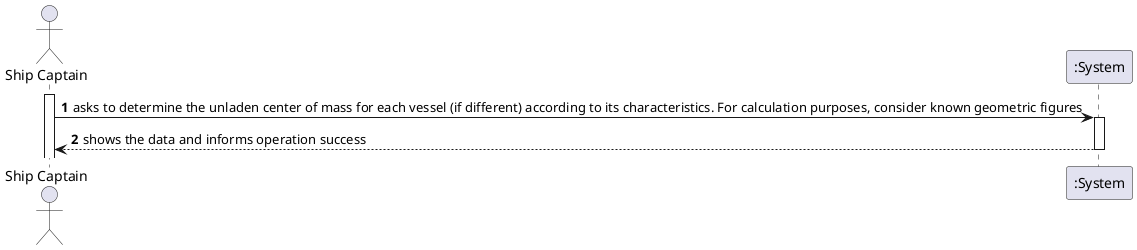 @startuml
'https://plantuml.com/sequence-diagram

autonumber
actor "Ship Captain" as FM
activate FM

FM -> ":System": asks to determine the unladen center of mass for each vessel (if different) according to its characteristics. For calculation purposes, consider known geometric figures
activate ":System"
":System" --> FM : shows the data and informs operation success
deactivate ":System"
@enduml